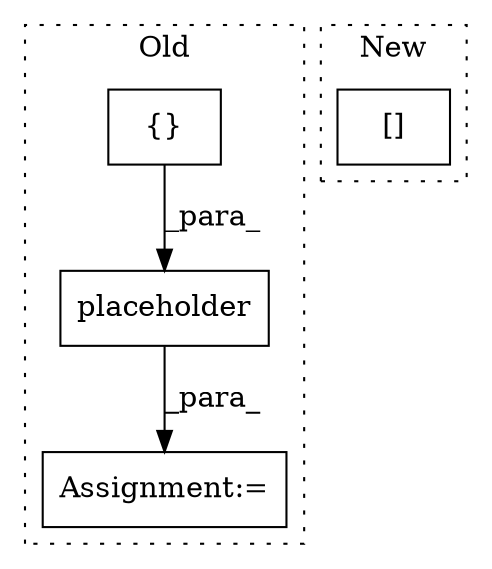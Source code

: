 digraph G {
subgraph cluster0 {
1 [label="placeholder" a="32" s="3895,3985" l="12,1" shape="box"];
3 [label="{}" a="4" s="3936,3951" l="1,1" shape="box"];
4 [label="Assignment:=" a="7" s="3870" l="14" shape="box"];
label = "Old";
style="dotted";
}
subgraph cluster1 {
2 [label="[]" a="2" s="3934,3950" l="12,1" shape="box"];
label = "New";
style="dotted";
}
1 -> 4 [label="_para_"];
3 -> 1 [label="_para_"];
}